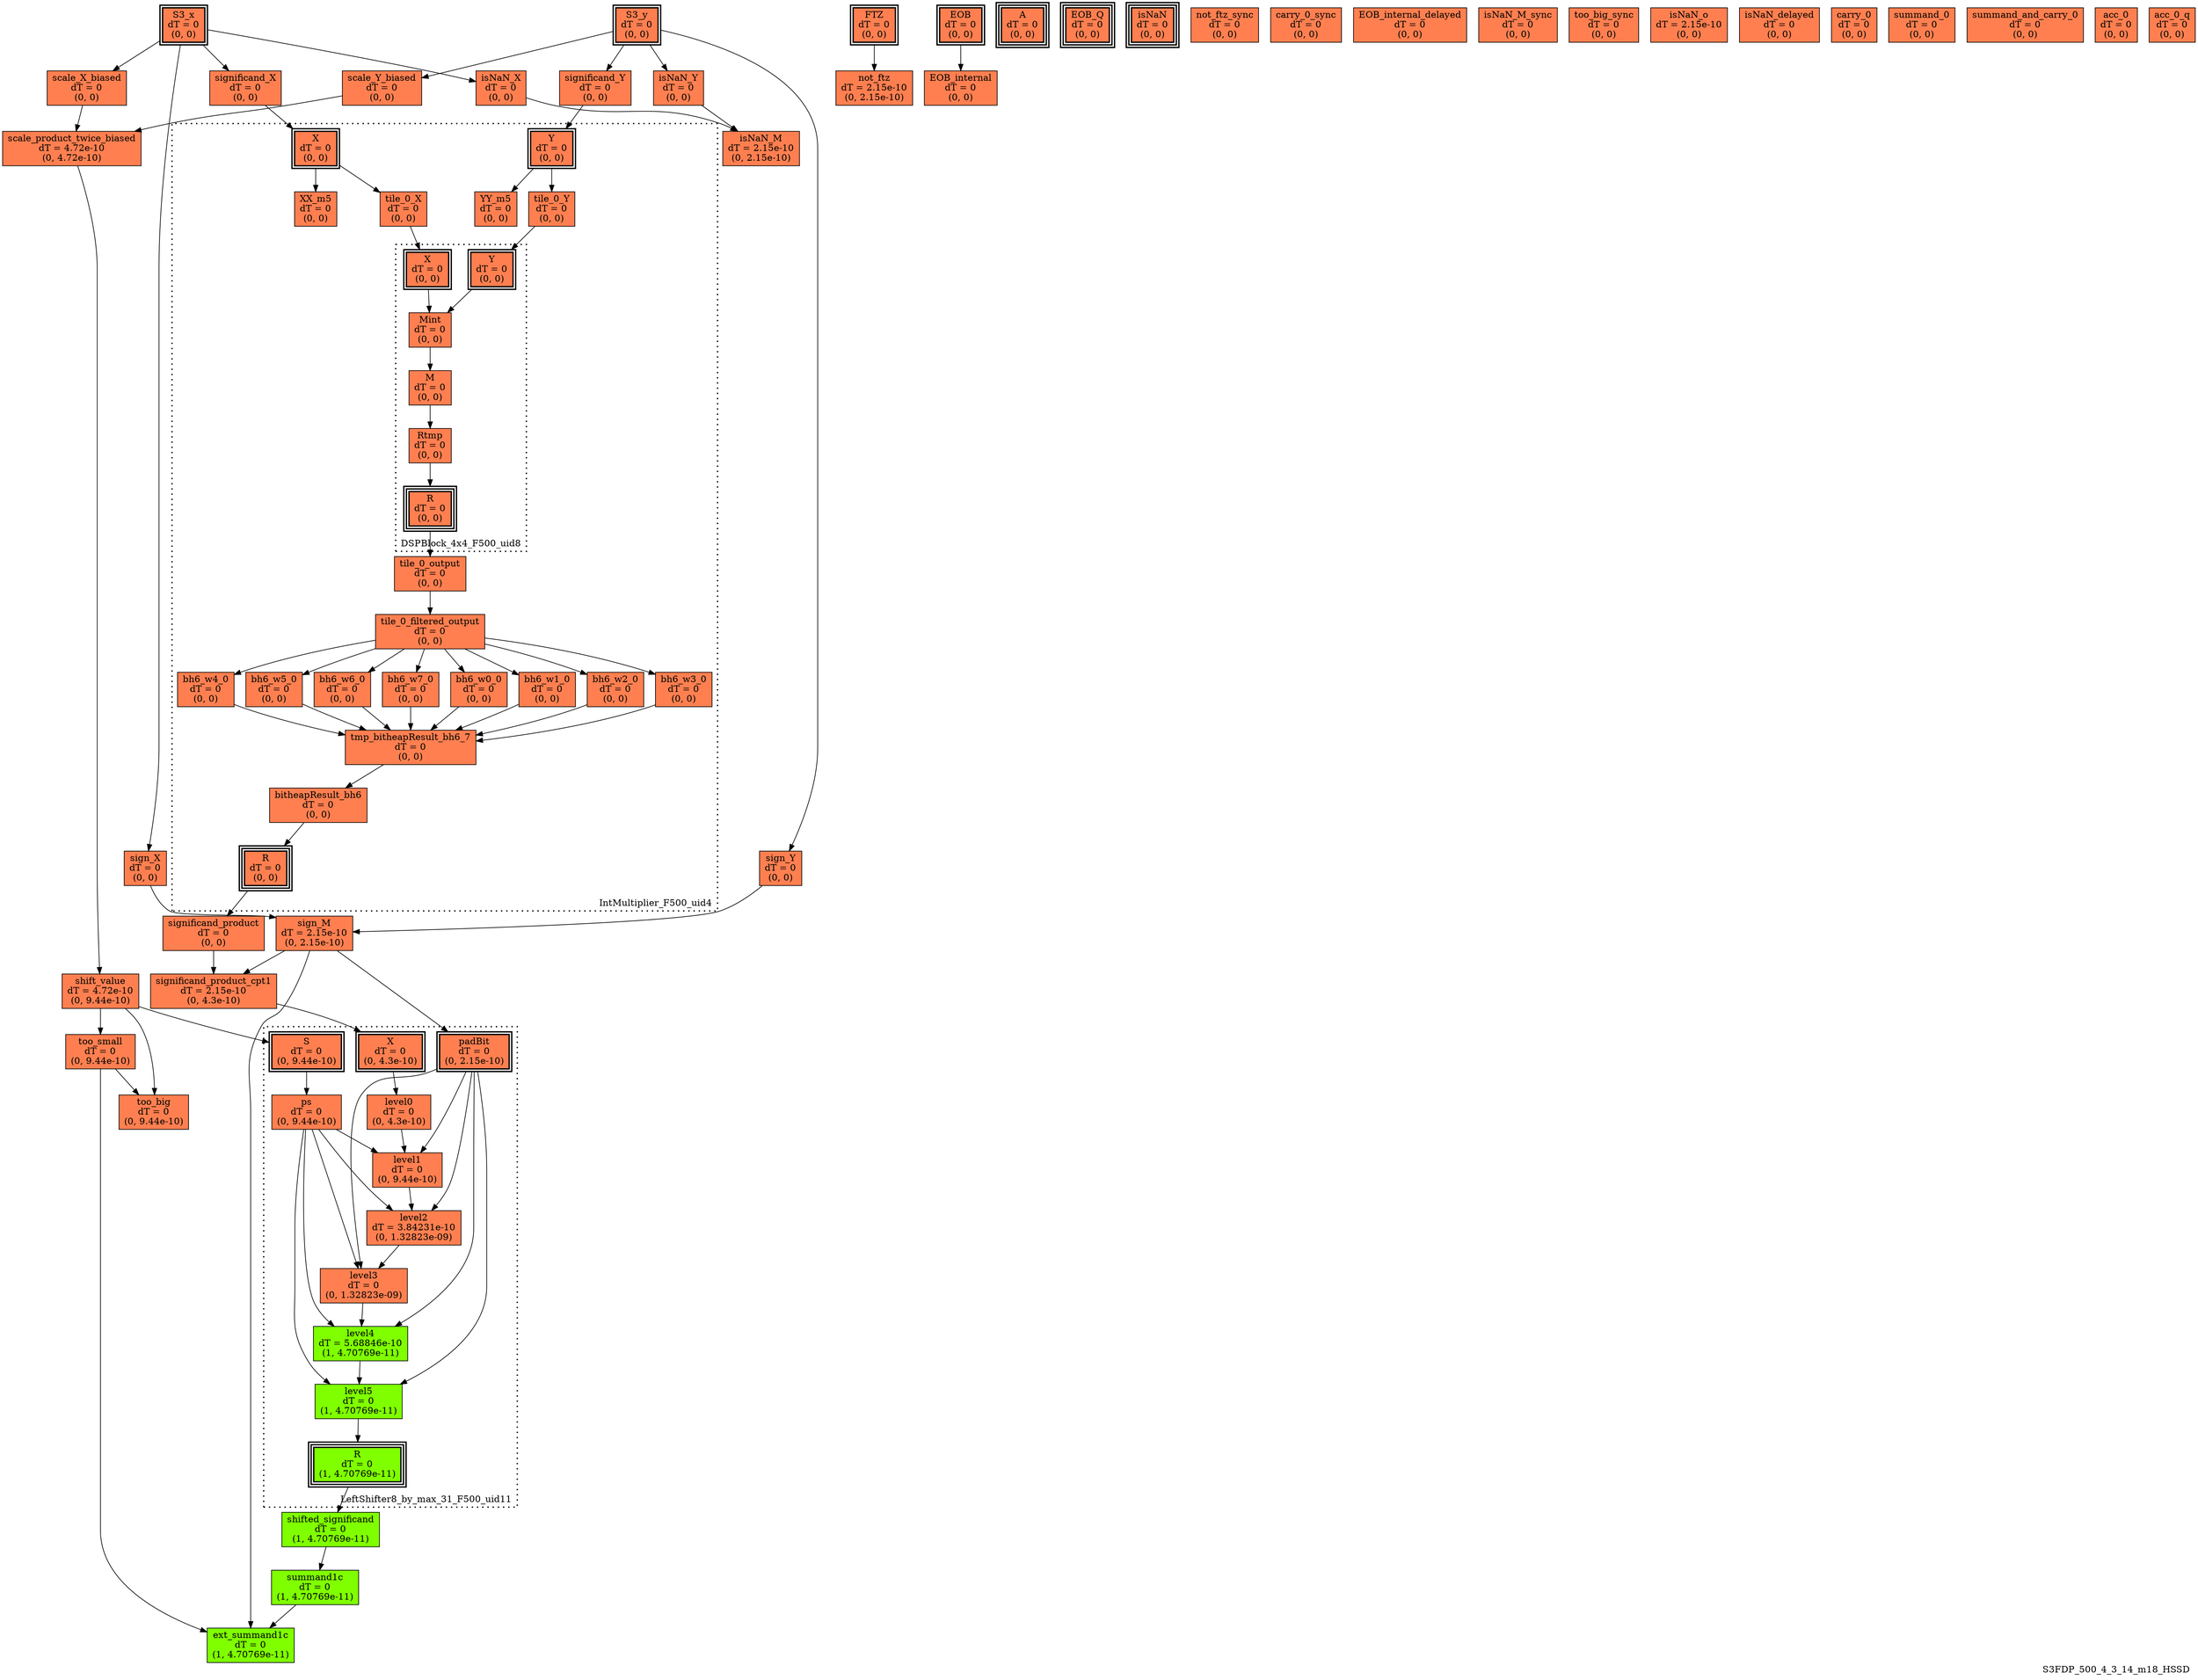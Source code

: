 digraph S3FDP_500_4_3_14_m18_HSSD
{
	//graph drawing options
	label=S3FDP_500_4_3_14_m18_HSSD;
	labelloc=bottom;
	labeljust=right;
	ratio=auto;
	nodesep=0.25;
	ranksep=0.5;

	//input/output signals of operator S3FDP_500_4_3_14_m18_HSSD
	S3_x__S3FDP_500_4_3_14_m18_HSSD [ label="S3_x\ndT = 0\n(0, 0)", shape=box, color=black, style="bold, filled", fillcolor=coral, peripheries=2 ];
	S3_y__S3FDP_500_4_3_14_m18_HSSD [ label="S3_y\ndT = 0\n(0, 0)", shape=box, color=black, style="bold, filled", fillcolor=coral, peripheries=2 ];
	FTZ__S3FDP_500_4_3_14_m18_HSSD [ label="FTZ\ndT = 0\n(0, 0)", shape=box, color=black, style="bold, filled", fillcolor=coral, peripheries=2 ];
	EOB__S3FDP_500_4_3_14_m18_HSSD [ label="EOB\ndT = 0\n(0, 0)", shape=box, color=black, style="bold, filled", fillcolor=coral, peripheries=2 ];
	A__S3FDP_500_4_3_14_m18_HSSD [ label="A\ndT = 0\n(0, 0)", shape=box, color=black, style="bold, filled", fillcolor=coral, peripheries=3 ];
	EOB_Q__S3FDP_500_4_3_14_m18_HSSD [ label="EOB_Q\ndT = 0\n(0, 0)", shape=box, color=black, style="bold, filled", fillcolor=coral, peripheries=3 ];
	isNaN__S3FDP_500_4_3_14_m18_HSSD [ label="isNaN\ndT = 0\n(0, 0)", shape=box, color=black, style="bold, filled", fillcolor=coral, peripheries=3 ];
	{rank=same S3_x__S3FDP_500_4_3_14_m18_HSSD, S3_y__S3FDP_500_4_3_14_m18_HSSD, FTZ__S3FDP_500_4_3_14_m18_HSSD, EOB__S3FDP_500_4_3_14_m18_HSSD};
	{rank=same A__S3FDP_500_4_3_14_m18_HSSD, EOB_Q__S3FDP_500_4_3_14_m18_HSSD, isNaN__S3FDP_500_4_3_14_m18_HSSD};
	//internal signals of operator S3FDP_500_4_3_14_m18_HSSD
	sign_X__S3FDP_500_4_3_14_m18_HSSD [ label="sign_X\ndT = 0\n(0, 0)", shape=box, color=black, style=filled, fillcolor=coral, peripheries=1 ];
	sign_Y__S3FDP_500_4_3_14_m18_HSSD [ label="sign_Y\ndT = 0\n(0, 0)", shape=box, color=black, style=filled, fillcolor=coral, peripheries=1 ];
	sign_M__S3FDP_500_4_3_14_m18_HSSD [ label="sign_M\ndT = 2.15e-10\n(0, 2.15e-10)", shape=box, color=black, style=filled, fillcolor=coral, peripheries=1 ];
	isNaN_X__S3FDP_500_4_3_14_m18_HSSD [ label="isNaN_X\ndT = 0\n(0, 0)", shape=box, color=black, style=filled, fillcolor=coral, peripheries=1 ];
	isNaN_Y__S3FDP_500_4_3_14_m18_HSSD [ label="isNaN_Y\ndT = 0\n(0, 0)", shape=box, color=black, style=filled, fillcolor=coral, peripheries=1 ];
	isNaN_M__S3FDP_500_4_3_14_m18_HSSD [ label="isNaN_M\ndT = 2.15e-10\n(0, 2.15e-10)", shape=box, color=black, style=filled, fillcolor=coral, peripheries=1 ];
	significand_X__S3FDP_500_4_3_14_m18_HSSD [ label="significand_X\ndT = 0\n(0, 0)", shape=box, color=black, style=filled, fillcolor=coral, peripheries=1 ];
	significand_Y__S3FDP_500_4_3_14_m18_HSSD [ label="significand_Y\ndT = 0\n(0, 0)", shape=box, color=black, style=filled, fillcolor=coral, peripheries=1 ];
	significand_product__S3FDP_500_4_3_14_m18_HSSD [ label="significand_product\ndT = 0\n(0, 0)", shape=box, color=black, style=filled, fillcolor=coral, peripheries=1 ];
	scale_X_biased__S3FDP_500_4_3_14_m18_HSSD [ label="scale_X_biased\ndT = 0\n(0, 0)", shape=box, color=black, style=filled, fillcolor=coral, peripheries=1 ];
	scale_Y_biased__S3FDP_500_4_3_14_m18_HSSD [ label="scale_Y_biased\ndT = 0\n(0, 0)", shape=box, color=black, style=filled, fillcolor=coral, peripheries=1 ];
	scale_product_twice_biased__S3FDP_500_4_3_14_m18_HSSD [ label="scale_product_twice_biased\ndT = 4.72e-10\n(0, 4.72e-10)", shape=box, color=black, style=filled, fillcolor=coral, peripheries=1 ];
	significand_product_cpt1__S3FDP_500_4_3_14_m18_HSSD [ label="significand_product_cpt1\ndT = 2.15e-10\n(0, 4.3e-10)", shape=box, color=black, style=filled, fillcolor=coral, peripheries=1 ];
	shift_value__S3FDP_500_4_3_14_m18_HSSD [ label="shift_value\ndT = 4.72e-10\n(0, 9.44e-10)", shape=box, color=black, style=filled, fillcolor=coral, peripheries=1 ];
	shifted_significand__S3FDP_500_4_3_14_m18_HSSD [ label="shifted_significand\ndT = 0\n(1, 4.70769e-11)", shape=box, color=black, style=filled, fillcolor=chartreuse, peripheries=1 ];
	too_small__S3FDP_500_4_3_14_m18_HSSD [ label="too_small\ndT = 0\n(0, 9.44e-10)", shape=box, color=black, style=filled, fillcolor=coral, peripheries=1 ];
	too_big__S3FDP_500_4_3_14_m18_HSSD [ label="too_big\ndT = 0\n(0, 9.44e-10)", shape=box, color=black, style=filled, fillcolor=coral, peripheries=1 ];
	summand1c__S3FDP_500_4_3_14_m18_HSSD [ label="summand1c\ndT = 0\n(1, 4.70769e-11)", shape=box, color=black, style=filled, fillcolor=chartreuse, peripheries=1 ];
	ext_summand1c__S3FDP_500_4_3_14_m18_HSSD [ label="ext_summand1c\ndT = 0\n(1, 4.70769e-11)", shape=box, color=black, style=filled, fillcolor=chartreuse, peripheries=1 ];
	not_ftz__S3FDP_500_4_3_14_m18_HSSD [ label="not_ftz\ndT = 2.15e-10\n(0, 2.15e-10)", shape=box, color=black, style=filled, fillcolor=coral, peripheries=1 ];
	EOB_internal__S3FDP_500_4_3_14_m18_HSSD [ label="EOB_internal\ndT = 0\n(0, 0)", shape=box, color=black, style=filled, fillcolor=coral, peripheries=1 ];
	not_ftz_sync__S3FDP_500_4_3_14_m18_HSSD [ label="not_ftz_sync\ndT = 0\n(0, 0)", shape=box, color=black, style=filled, fillcolor=coral, peripheries=1 ];
	carry_0_sync__S3FDP_500_4_3_14_m18_HSSD [ label="carry_0_sync\ndT = 0\n(0, 0)", shape=box, color=black, style=filled, fillcolor=coral, peripheries=1 ];
	EOB_internal_delayed__S3FDP_500_4_3_14_m18_HSSD [ label="EOB_internal_delayed\ndT = 0\n(0, 0)", shape=box, color=black, style=filled, fillcolor=coral, peripheries=1 ];
	isNaN_M_sync__S3FDP_500_4_3_14_m18_HSSD [ label="isNaN_M_sync\ndT = 0\n(0, 0)", shape=box, color=black, style=filled, fillcolor=coral, peripheries=1 ];
	too_big_sync__S3FDP_500_4_3_14_m18_HSSD [ label="too_big_sync\ndT = 0\n(0, 0)", shape=box, color=black, style=filled, fillcolor=coral, peripheries=1 ];
	isNaN_o__S3FDP_500_4_3_14_m18_HSSD [ label="isNaN_o\ndT = 2.15e-10\n(0, 0)", shape=box, color=black, style=filled, fillcolor=coral, peripheries=1 ];
	isNaN_delayed__S3FDP_500_4_3_14_m18_HSSD [ label="isNaN_delayed\ndT = 0\n(0, 0)", shape=box, color=black, style=filled, fillcolor=coral, peripheries=1 ];
	carry_0__S3FDP_500_4_3_14_m18_HSSD [ label="carry_0\ndT = 0\n(0, 0)", shape=box, color=black, style=filled, fillcolor=coral, peripheries=1 ];
	summand_0__S3FDP_500_4_3_14_m18_HSSD [ label="summand_0\ndT = 0\n(0, 0)", shape=box, color=black, style=filled, fillcolor=coral, peripheries=1 ];
	summand_and_carry_0__S3FDP_500_4_3_14_m18_HSSD [ label="summand_and_carry_0\ndT = 0\n(0, 0)", shape=box, color=black, style=filled, fillcolor=coral, peripheries=1 ];
	acc_0__S3FDP_500_4_3_14_m18_HSSD [ label="acc_0\ndT = 0\n(0, 0)", shape=box, color=black, style=filled, fillcolor=coral, peripheries=1 ];
	acc_0_q__S3FDP_500_4_3_14_m18_HSSD [ label="acc_0_q\ndT = 0\n(0, 0)", shape=box, color=black, style=filled, fillcolor=coral, peripheries=1 ];

	//subcomponents of operator S3FDP_500_4_3_14_m18_HSSD

	subgraph cluster_IntMultiplier_F500_uid4
	{
		//graph drawing options
		label=IntMultiplier_F500_uid4;
		labelloc=bottom;
		labeljust=right;
		style="bold, dotted";
		ratio=auto;
		nodesep=0.25;
		ranksep=0.5;

		//input/output signals of operator IntMultiplier_F500_uid4
		X__IntMultiplier_F500_uid4 [ label="X\ndT = 0\n(0, 0)", shape=box, color=black, style="bold, filled", fillcolor=coral, peripheries=2 ];
		Y__IntMultiplier_F500_uid4 [ label="Y\ndT = 0\n(0, 0)", shape=box, color=black, style="bold, filled", fillcolor=coral, peripheries=2 ];
		R__IntMultiplier_F500_uid4 [ label="R\ndT = 0\n(0, 0)", shape=box, color=black, style="bold, filled", fillcolor=coral, peripheries=3 ];
		{rank=same X__IntMultiplier_F500_uid4, Y__IntMultiplier_F500_uid4};
		{rank=same R__IntMultiplier_F500_uid4};
		//internal signals of operator IntMultiplier_F500_uid4
		XX_m5__IntMultiplier_F500_uid4 [ label="XX_m5\ndT = 0\n(0, 0)", shape=box, color=black, style=filled, fillcolor=coral, peripheries=1 ];
		YY_m5__IntMultiplier_F500_uid4 [ label="YY_m5\ndT = 0\n(0, 0)", shape=box, color=black, style=filled, fillcolor=coral, peripheries=1 ];
		tile_0_X__IntMultiplier_F500_uid4 [ label="tile_0_X\ndT = 0\n(0, 0)", shape=box, color=black, style=filled, fillcolor=coral, peripheries=1 ];
		tile_0_Y__IntMultiplier_F500_uid4 [ label="tile_0_Y\ndT = 0\n(0, 0)", shape=box, color=black, style=filled, fillcolor=coral, peripheries=1 ];
		tile_0_output__IntMultiplier_F500_uid4 [ label="tile_0_output\ndT = 0\n(0, 0)", shape=box, color=black, style=filled, fillcolor=coral, peripheries=1 ];
		tile_0_filtered_output__IntMultiplier_F500_uid4 [ label="tile_0_filtered_output\ndT = 0\n(0, 0)", shape=box, color=black, style=filled, fillcolor=coral, peripheries=1 ];
		bh6_w0_0__IntMultiplier_F500_uid4 [ label="bh6_w0_0\ndT = 0\n(0, 0)", shape=box, color=black, style=filled, fillcolor=coral, peripheries=1 ];
		bh6_w1_0__IntMultiplier_F500_uid4 [ label="bh6_w1_0\ndT = 0\n(0, 0)", shape=box, color=black, style=filled, fillcolor=coral, peripheries=1 ];
		bh6_w2_0__IntMultiplier_F500_uid4 [ label="bh6_w2_0\ndT = 0\n(0, 0)", shape=box, color=black, style=filled, fillcolor=coral, peripheries=1 ];
		bh6_w3_0__IntMultiplier_F500_uid4 [ label="bh6_w3_0\ndT = 0\n(0, 0)", shape=box, color=black, style=filled, fillcolor=coral, peripheries=1 ];
		bh6_w4_0__IntMultiplier_F500_uid4 [ label="bh6_w4_0\ndT = 0\n(0, 0)", shape=box, color=black, style=filled, fillcolor=coral, peripheries=1 ];
		bh6_w5_0__IntMultiplier_F500_uid4 [ label="bh6_w5_0\ndT = 0\n(0, 0)", shape=box, color=black, style=filled, fillcolor=coral, peripheries=1 ];
		bh6_w6_0__IntMultiplier_F500_uid4 [ label="bh6_w6_0\ndT = 0\n(0, 0)", shape=box, color=black, style=filled, fillcolor=coral, peripheries=1 ];
		bh6_w7_0__IntMultiplier_F500_uid4 [ label="bh6_w7_0\ndT = 0\n(0, 0)", shape=box, color=black, style=filled, fillcolor=coral, peripheries=1 ];
		tmp_bitheapResult_bh6_7__IntMultiplier_F500_uid4 [ label="tmp_bitheapResult_bh6_7\ndT = 0\n(0, 0)", shape=box, color=black, style=filled, fillcolor=coral, peripheries=1 ];
		bitheapResult_bh6__IntMultiplier_F500_uid4 [ label="bitheapResult_bh6\ndT = 0\n(0, 0)", shape=box, color=black, style=filled, fillcolor=coral, peripheries=1 ];

		//subcomponents of operator IntMultiplier_F500_uid4

		subgraph cluster_DSPBlock_4x4_F500_uid8
		{
			//graph drawing options
			label=DSPBlock_4x4_F500_uid8;
			labelloc=bottom;
			labeljust=right;
			style="bold, dotted";
			ratio=auto;
			nodesep=0.25;
			ranksep=0.5;

			//input/output signals of operator DSPBlock_4x4_F500_uid8
			X__DSPBlock_4x4_F500_uid8 [ label="X\ndT = 0\n(0, 0)", shape=box, color=black, style="bold, filled", fillcolor=coral, peripheries=2 ];
			Y__DSPBlock_4x4_F500_uid8 [ label="Y\ndT = 0\n(0, 0)", shape=box, color=black, style="bold, filled", fillcolor=coral, peripheries=2 ];
			R__DSPBlock_4x4_F500_uid8 [ label="R\ndT = 0\n(0, 0)", shape=box, color=black, style="bold, filled", fillcolor=coral, peripheries=3 ];
			{rank=same X__DSPBlock_4x4_F500_uid8, Y__DSPBlock_4x4_F500_uid8};
			{rank=same R__DSPBlock_4x4_F500_uid8};
			//internal signals of operator DSPBlock_4x4_F500_uid8
			Mint__DSPBlock_4x4_F500_uid8 [ label="Mint\ndT = 0\n(0, 0)", shape=box, color=black, style=filled, fillcolor=coral, peripheries=1 ];
			M__DSPBlock_4x4_F500_uid8 [ label="M\ndT = 0\n(0, 0)", shape=box, color=black, style=filled, fillcolor=coral, peripheries=1 ];
			Rtmp__DSPBlock_4x4_F500_uid8 [ label="Rtmp\ndT = 0\n(0, 0)", shape=box, color=black, style=filled, fillcolor=coral, peripheries=1 ];

			//subcomponents of operator DSPBlock_4x4_F500_uid8

			//input and internal signal connections of operator DSPBlock_4x4_F500_uid8
			X__DSPBlock_4x4_F500_uid8 -> Mint__DSPBlock_4x4_F500_uid8 [ arrowhead=normal, arrowsize=1.0, arrowtail=normal, color=black, dir=forward  ];
			Y__DSPBlock_4x4_F500_uid8 -> Mint__DSPBlock_4x4_F500_uid8 [ arrowhead=normal, arrowsize=1.0, arrowtail=normal, color=black, dir=forward  ];
			Mint__DSPBlock_4x4_F500_uid8 -> M__DSPBlock_4x4_F500_uid8 [ arrowhead=normal, arrowsize=1.0, arrowtail=normal, color=black, dir=forward  ];
			M__DSPBlock_4x4_F500_uid8 -> Rtmp__DSPBlock_4x4_F500_uid8 [ arrowhead=normal, arrowsize=1.0, arrowtail=normal, color=black, dir=forward  ];
			Rtmp__DSPBlock_4x4_F500_uid8 -> R__DSPBlock_4x4_F500_uid8 [ arrowhead=normal, arrowsize=1.0, arrowtail=normal, color=black, dir=forward  ];
		}

			//output signal connections of operator DSPBlock_4x4_F500_uid8
			R__DSPBlock_4x4_F500_uid8 -> tile_0_output__IntMultiplier_F500_uid4 [ arrowhead=normal, arrowsize=1.0, arrowtail=normal, color=black, dir=forward  ];

		//input and internal signal connections of operator IntMultiplier_F500_uid4
		X__IntMultiplier_F500_uid4 -> XX_m5__IntMultiplier_F500_uid4 [ arrowhead=normal, arrowsize=1.0, arrowtail=normal, color=black, dir=forward  ];
		X__IntMultiplier_F500_uid4 -> tile_0_X__IntMultiplier_F500_uid4 [ arrowhead=normal, arrowsize=1.0, arrowtail=normal, color=black, dir=forward  ];
		Y__IntMultiplier_F500_uid4 -> YY_m5__IntMultiplier_F500_uid4 [ arrowhead=normal, arrowsize=1.0, arrowtail=normal, color=black, dir=forward  ];
		Y__IntMultiplier_F500_uid4 -> tile_0_Y__IntMultiplier_F500_uid4 [ arrowhead=normal, arrowsize=1.0, arrowtail=normal, color=black, dir=forward  ];
		tile_0_X__IntMultiplier_F500_uid4 -> X__DSPBlock_4x4_F500_uid8 [ arrowhead=normal, arrowsize=1.0, arrowtail=normal, color=black, dir=forward  ];
		tile_0_Y__IntMultiplier_F500_uid4 -> Y__DSPBlock_4x4_F500_uid8 [ arrowhead=normal, arrowsize=1.0, arrowtail=normal, color=black, dir=forward  ];
		tile_0_output__IntMultiplier_F500_uid4 -> tile_0_filtered_output__IntMultiplier_F500_uid4 [ arrowhead=normal, arrowsize=1.0, arrowtail=normal, color=black, dir=forward  ];
		tile_0_filtered_output__IntMultiplier_F500_uid4 -> bh6_w0_0__IntMultiplier_F500_uid4 [ arrowhead=normal, arrowsize=1.0, arrowtail=normal, color=black, dir=forward  ];
		tile_0_filtered_output__IntMultiplier_F500_uid4 -> bh6_w1_0__IntMultiplier_F500_uid4 [ arrowhead=normal, arrowsize=1.0, arrowtail=normal, color=black, dir=forward  ];
		tile_0_filtered_output__IntMultiplier_F500_uid4 -> bh6_w2_0__IntMultiplier_F500_uid4 [ arrowhead=normal, arrowsize=1.0, arrowtail=normal, color=black, dir=forward  ];
		tile_0_filtered_output__IntMultiplier_F500_uid4 -> bh6_w3_0__IntMultiplier_F500_uid4 [ arrowhead=normal, arrowsize=1.0, arrowtail=normal, color=black, dir=forward  ];
		tile_0_filtered_output__IntMultiplier_F500_uid4 -> bh6_w4_0__IntMultiplier_F500_uid4 [ arrowhead=normal, arrowsize=1.0, arrowtail=normal, color=black, dir=forward  ];
		tile_0_filtered_output__IntMultiplier_F500_uid4 -> bh6_w5_0__IntMultiplier_F500_uid4 [ arrowhead=normal, arrowsize=1.0, arrowtail=normal, color=black, dir=forward  ];
		tile_0_filtered_output__IntMultiplier_F500_uid4 -> bh6_w6_0__IntMultiplier_F500_uid4 [ arrowhead=normal, arrowsize=1.0, arrowtail=normal, color=black, dir=forward  ];
		tile_0_filtered_output__IntMultiplier_F500_uid4 -> bh6_w7_0__IntMultiplier_F500_uid4 [ arrowhead=normal, arrowsize=1.0, arrowtail=normal, color=black, dir=forward  ];
		bh6_w0_0__IntMultiplier_F500_uid4 -> tmp_bitheapResult_bh6_7__IntMultiplier_F500_uid4 [ arrowhead=normal, arrowsize=1.0, arrowtail=normal, color=black, dir=forward  ];
		bh6_w1_0__IntMultiplier_F500_uid4 -> tmp_bitheapResult_bh6_7__IntMultiplier_F500_uid4 [ arrowhead=normal, arrowsize=1.0, arrowtail=normal, color=black, dir=forward  ];
		bh6_w2_0__IntMultiplier_F500_uid4 -> tmp_bitheapResult_bh6_7__IntMultiplier_F500_uid4 [ arrowhead=normal, arrowsize=1.0, arrowtail=normal, color=black, dir=forward  ];
		bh6_w3_0__IntMultiplier_F500_uid4 -> tmp_bitheapResult_bh6_7__IntMultiplier_F500_uid4 [ arrowhead=normal, arrowsize=1.0, arrowtail=normal, color=black, dir=forward  ];
		bh6_w4_0__IntMultiplier_F500_uid4 -> tmp_bitheapResult_bh6_7__IntMultiplier_F500_uid4 [ arrowhead=normal, arrowsize=1.0, arrowtail=normal, color=black, dir=forward  ];
		bh6_w5_0__IntMultiplier_F500_uid4 -> tmp_bitheapResult_bh6_7__IntMultiplier_F500_uid4 [ arrowhead=normal, arrowsize=1.0, arrowtail=normal, color=black, dir=forward  ];
		bh6_w6_0__IntMultiplier_F500_uid4 -> tmp_bitheapResult_bh6_7__IntMultiplier_F500_uid4 [ arrowhead=normal, arrowsize=1.0, arrowtail=normal, color=black, dir=forward  ];
		bh6_w7_0__IntMultiplier_F500_uid4 -> tmp_bitheapResult_bh6_7__IntMultiplier_F500_uid4 [ arrowhead=normal, arrowsize=1.0, arrowtail=normal, color=black, dir=forward  ];
		tmp_bitheapResult_bh6_7__IntMultiplier_F500_uid4 -> bitheapResult_bh6__IntMultiplier_F500_uid4 [ arrowhead=normal, arrowsize=1.0, arrowtail=normal, color=black, dir=forward  ];
		bitheapResult_bh6__IntMultiplier_F500_uid4 -> R__IntMultiplier_F500_uid4 [ arrowhead=normal, arrowsize=1.0, arrowtail=normal, color=black, dir=forward  ];
	}

		//output signal connections of operator IntMultiplier_F500_uid4
		R__IntMultiplier_F500_uid4 -> significand_product__S3FDP_500_4_3_14_m18_HSSD [ arrowhead=normal, arrowsize=1.0, arrowtail=normal, color=black, dir=forward  ];

	subgraph cluster_LeftShifter8_by_max_31_F500_uid11
	{
		//graph drawing options
		label=LeftShifter8_by_max_31_F500_uid11;
		labelloc=bottom;
		labeljust=right;
		style="bold, dotted";
		ratio=auto;
		nodesep=0.25;
		ranksep=0.5;

		//input/output signals of operator LeftShifter8_by_max_31_F500_uid11
		X__LeftShifter8_by_max_31_F500_uid11 [ label="X\ndT = 0\n(0, 4.3e-10)", shape=box, color=black, style="bold, filled", fillcolor=coral, peripheries=2 ];
		S__LeftShifter8_by_max_31_F500_uid11 [ label="S\ndT = 0\n(0, 9.44e-10)", shape=box, color=black, style="bold, filled", fillcolor=coral, peripheries=2 ];
		padBit__LeftShifter8_by_max_31_F500_uid11 [ label="padBit\ndT = 0\n(0, 2.15e-10)", shape=box, color=black, style="bold, filled", fillcolor=coral, peripheries=2 ];
		R__LeftShifter8_by_max_31_F500_uid11 [ label="R\ndT = 0\n(1, 4.70769e-11)", shape=box, color=black, style="bold, filled", fillcolor=chartreuse, peripheries=3 ];
		{rank=same X__LeftShifter8_by_max_31_F500_uid11, S__LeftShifter8_by_max_31_F500_uid11, padBit__LeftShifter8_by_max_31_F500_uid11};
		{rank=same R__LeftShifter8_by_max_31_F500_uid11};
		//internal signals of operator LeftShifter8_by_max_31_F500_uid11
		ps__LeftShifter8_by_max_31_F500_uid11 [ label="ps\ndT = 0\n(0, 9.44e-10)", shape=box, color=black, style=filled, fillcolor=coral, peripheries=1 ];
		level0__LeftShifter8_by_max_31_F500_uid11 [ label="level0\ndT = 0\n(0, 4.3e-10)", shape=box, color=black, style=filled, fillcolor=coral, peripheries=1 ];
		level1__LeftShifter8_by_max_31_F500_uid11 [ label="level1\ndT = 0\n(0, 9.44e-10)", shape=box, color=black, style=filled, fillcolor=coral, peripheries=1 ];
		level2__LeftShifter8_by_max_31_F500_uid11 [ label="level2\ndT = 3.84231e-10\n(0, 1.32823e-09)", shape=box, color=black, style=filled, fillcolor=coral, peripheries=1 ];
		level3__LeftShifter8_by_max_31_F500_uid11 [ label="level3\ndT = 0\n(0, 1.32823e-09)", shape=box, color=black, style=filled, fillcolor=coral, peripheries=1 ];
		level4__LeftShifter8_by_max_31_F500_uid11 [ label="level4\ndT = 5.68846e-10\n(1, 4.70769e-11)", shape=box, color=black, style=filled, fillcolor=chartreuse, peripheries=1 ];
		level5__LeftShifter8_by_max_31_F500_uid11 [ label="level5\ndT = 0\n(1, 4.70769e-11)", shape=box, color=black, style=filled, fillcolor=chartreuse, peripheries=1 ];

		//subcomponents of operator LeftShifter8_by_max_31_F500_uid11

		//input and internal signal connections of operator LeftShifter8_by_max_31_F500_uid11
		X__LeftShifter8_by_max_31_F500_uid11 -> level0__LeftShifter8_by_max_31_F500_uid11 [ arrowhead=normal, arrowsize=1.0, arrowtail=normal, color=black, dir=forward  ];
		S__LeftShifter8_by_max_31_F500_uid11 -> ps__LeftShifter8_by_max_31_F500_uid11 [ arrowhead=normal, arrowsize=1.0, arrowtail=normal, color=black, dir=forward  ];
		padBit__LeftShifter8_by_max_31_F500_uid11 -> level1__LeftShifter8_by_max_31_F500_uid11 [ arrowhead=normal, arrowsize=1.0, arrowtail=normal, color=black, dir=forward  ];
		padBit__LeftShifter8_by_max_31_F500_uid11 -> level2__LeftShifter8_by_max_31_F500_uid11 [ arrowhead=normal, arrowsize=1.0, arrowtail=normal, color=black, dir=forward  ];
		padBit__LeftShifter8_by_max_31_F500_uid11 -> level3__LeftShifter8_by_max_31_F500_uid11 [ arrowhead=normal, arrowsize=1.0, arrowtail=normal, color=black, dir=forward  ];
		padBit__LeftShifter8_by_max_31_F500_uid11 -> level4__LeftShifter8_by_max_31_F500_uid11 [ arrowhead=normal, arrowsize=1.0, arrowtail=normal, color=black, dir=forward  ];
		padBit__LeftShifter8_by_max_31_F500_uid11 -> level5__LeftShifter8_by_max_31_F500_uid11 [ arrowhead=normal, arrowsize=1.0, arrowtail=normal, color=black, dir=forward  ];
		ps__LeftShifter8_by_max_31_F500_uid11 -> level1__LeftShifter8_by_max_31_F500_uid11 [ arrowhead=normal, arrowsize=1.0, arrowtail=normal, color=black, dir=forward  ];
		ps__LeftShifter8_by_max_31_F500_uid11 -> level2__LeftShifter8_by_max_31_F500_uid11 [ arrowhead=normal, arrowsize=1.0, arrowtail=normal, color=black, dir=forward  ];
		ps__LeftShifter8_by_max_31_F500_uid11 -> level3__LeftShifter8_by_max_31_F500_uid11 [ arrowhead=normal, arrowsize=1.0, arrowtail=normal, color=black, dir=forward  ];
		ps__LeftShifter8_by_max_31_F500_uid11 -> level4__LeftShifter8_by_max_31_F500_uid11 [ arrowhead=normal, arrowsize=1.0, arrowtail=normal, color=black, dir=forward  ];
		ps__LeftShifter8_by_max_31_F500_uid11 -> level5__LeftShifter8_by_max_31_F500_uid11 [ arrowhead=normal, arrowsize=1.0, arrowtail=normal, color=black, dir=forward  ];
		level0__LeftShifter8_by_max_31_F500_uid11 -> level1__LeftShifter8_by_max_31_F500_uid11 [ arrowhead=normal, arrowsize=1.0, arrowtail=normal, color=black, dir=forward  ];
		level1__LeftShifter8_by_max_31_F500_uid11 -> level2__LeftShifter8_by_max_31_F500_uid11 [ arrowhead=normal, arrowsize=1.0, arrowtail=normal, color=black, dir=forward  ];
		level2__LeftShifter8_by_max_31_F500_uid11 -> level3__LeftShifter8_by_max_31_F500_uid11 [ arrowhead=normal, arrowsize=1.0, arrowtail=normal, color=black, dir=forward  ];
		level3__LeftShifter8_by_max_31_F500_uid11 -> level4__LeftShifter8_by_max_31_F500_uid11 [ arrowhead=normal, arrowsize=1.0, arrowtail=normal, color=black, dir=forward  ];
		level4__LeftShifter8_by_max_31_F500_uid11 -> level5__LeftShifter8_by_max_31_F500_uid11 [ arrowhead=normal, arrowsize=1.0, arrowtail=normal, color=black, dir=forward  ];
		level5__LeftShifter8_by_max_31_F500_uid11 -> R__LeftShifter8_by_max_31_F500_uid11 [ arrowhead=normal, arrowsize=1.0, arrowtail=normal, color=black, dir=forward  ];
	}

		//output signal connections of operator LeftShifter8_by_max_31_F500_uid11
		R__LeftShifter8_by_max_31_F500_uid11 -> shifted_significand__S3FDP_500_4_3_14_m18_HSSD [ arrowhead=normal, arrowsize=1.0, arrowtail=normal, color=black, dir=forward  ];

	//input and internal signal connections of operator S3FDP_500_4_3_14_m18_HSSD
	S3_x__S3FDP_500_4_3_14_m18_HSSD -> sign_X__S3FDP_500_4_3_14_m18_HSSD [ arrowhead=normal, arrowsize=1.0, arrowtail=normal, color=black, dir=forward  ];
	S3_x__S3FDP_500_4_3_14_m18_HSSD -> isNaN_X__S3FDP_500_4_3_14_m18_HSSD [ arrowhead=normal, arrowsize=1.0, arrowtail=normal, color=black, dir=forward  ];
	S3_x__S3FDP_500_4_3_14_m18_HSSD -> significand_X__S3FDP_500_4_3_14_m18_HSSD [ arrowhead=normal, arrowsize=1.0, arrowtail=normal, color=black, dir=forward  ];
	S3_x__S3FDP_500_4_3_14_m18_HSSD -> scale_X_biased__S3FDP_500_4_3_14_m18_HSSD [ arrowhead=normal, arrowsize=1.0, arrowtail=normal, color=black, dir=forward  ];
	S3_y__S3FDP_500_4_3_14_m18_HSSD -> sign_Y__S3FDP_500_4_3_14_m18_HSSD [ arrowhead=normal, arrowsize=1.0, arrowtail=normal, color=black, dir=forward  ];
	S3_y__S3FDP_500_4_3_14_m18_HSSD -> isNaN_Y__S3FDP_500_4_3_14_m18_HSSD [ arrowhead=normal, arrowsize=1.0, arrowtail=normal, color=black, dir=forward  ];
	S3_y__S3FDP_500_4_3_14_m18_HSSD -> significand_Y__S3FDP_500_4_3_14_m18_HSSD [ arrowhead=normal, arrowsize=1.0, arrowtail=normal, color=black, dir=forward  ];
	S3_y__S3FDP_500_4_3_14_m18_HSSD -> scale_Y_biased__S3FDP_500_4_3_14_m18_HSSD [ arrowhead=normal, arrowsize=1.0, arrowtail=normal, color=black, dir=forward  ];
	FTZ__S3FDP_500_4_3_14_m18_HSSD -> not_ftz__S3FDP_500_4_3_14_m18_HSSD [ arrowhead=normal, arrowsize=1.0, arrowtail=normal, color=black, dir=forward  ];
	EOB__S3FDP_500_4_3_14_m18_HSSD -> EOB_internal__S3FDP_500_4_3_14_m18_HSSD [ arrowhead=normal, arrowsize=1.0, arrowtail=normal, color=black, dir=forward  ];
	sign_X__S3FDP_500_4_3_14_m18_HSSD -> sign_M__S3FDP_500_4_3_14_m18_HSSD [ arrowhead=normal, arrowsize=1.0, arrowtail=normal, color=black, dir=forward  ];
	sign_Y__S3FDP_500_4_3_14_m18_HSSD -> sign_M__S3FDP_500_4_3_14_m18_HSSD [ arrowhead=normal, arrowsize=1.0, arrowtail=normal, color=black, dir=forward  ];
	sign_M__S3FDP_500_4_3_14_m18_HSSD -> significand_product_cpt1__S3FDP_500_4_3_14_m18_HSSD [ arrowhead=normal, arrowsize=1.0, arrowtail=normal, color=black, dir=forward  ];
	sign_M__S3FDP_500_4_3_14_m18_HSSD -> padBit__LeftShifter8_by_max_31_F500_uid11 [ arrowhead=normal, arrowsize=1.0, arrowtail=normal, color=black, dir=forward  ];
	sign_M__S3FDP_500_4_3_14_m18_HSSD -> ext_summand1c__S3FDP_500_4_3_14_m18_HSSD [ arrowhead=normal, arrowsize=1.0, arrowtail=normal, color=black, dir=forward  ];
	isNaN_X__S3FDP_500_4_3_14_m18_HSSD -> isNaN_M__S3FDP_500_4_3_14_m18_HSSD [ arrowhead=normal, arrowsize=1.0, arrowtail=normal, color=black, dir=forward  ];
	isNaN_Y__S3FDP_500_4_3_14_m18_HSSD -> isNaN_M__S3FDP_500_4_3_14_m18_HSSD [ arrowhead=normal, arrowsize=1.0, arrowtail=normal, color=black, dir=forward  ];
	significand_X__S3FDP_500_4_3_14_m18_HSSD -> X__IntMultiplier_F500_uid4 [ arrowhead=normal, arrowsize=1.0, arrowtail=normal, color=black, dir=forward  ];
	significand_Y__S3FDP_500_4_3_14_m18_HSSD -> Y__IntMultiplier_F500_uid4 [ arrowhead=normal, arrowsize=1.0, arrowtail=normal, color=black, dir=forward  ];
	significand_product__S3FDP_500_4_3_14_m18_HSSD -> significand_product_cpt1__S3FDP_500_4_3_14_m18_HSSD [ arrowhead=normal, arrowsize=1.0, arrowtail=normal, color=black, dir=forward  ];
	scale_X_biased__S3FDP_500_4_3_14_m18_HSSD -> scale_product_twice_biased__S3FDP_500_4_3_14_m18_HSSD [ arrowhead=normal, arrowsize=1.0, arrowtail=normal, color=black, dir=forward  ];
	scale_Y_biased__S3FDP_500_4_3_14_m18_HSSD -> scale_product_twice_biased__S3FDP_500_4_3_14_m18_HSSD [ arrowhead=normal, arrowsize=1.0, arrowtail=normal, color=black, dir=forward  ];
	scale_product_twice_biased__S3FDP_500_4_3_14_m18_HSSD -> shift_value__S3FDP_500_4_3_14_m18_HSSD [ arrowhead=normal, arrowsize=1.0, arrowtail=normal, color=black, dir=forward  ];
	significand_product_cpt1__S3FDP_500_4_3_14_m18_HSSD -> X__LeftShifter8_by_max_31_F500_uid11 [ arrowhead=normal, arrowsize=1.0, arrowtail=normal, color=black, dir=forward  ];
	shift_value__S3FDP_500_4_3_14_m18_HSSD -> S__LeftShifter8_by_max_31_F500_uid11 [ arrowhead=normal, arrowsize=1.0, arrowtail=normal, color=black, dir=forward  ];
	shift_value__S3FDP_500_4_3_14_m18_HSSD -> too_small__S3FDP_500_4_3_14_m18_HSSD [ arrowhead=normal, arrowsize=1.0, arrowtail=normal, color=black, dir=forward  ];
	shift_value__S3FDP_500_4_3_14_m18_HSSD -> too_big__S3FDP_500_4_3_14_m18_HSSD [ arrowhead=normal, arrowsize=1.0, arrowtail=normal, color=black, dir=forward  ];
	shifted_significand__S3FDP_500_4_3_14_m18_HSSD -> summand1c__S3FDP_500_4_3_14_m18_HSSD [ arrowhead=normal, arrowsize=1.0, arrowtail=normal, color=black, dir=forward  ];
	too_small__S3FDP_500_4_3_14_m18_HSSD -> too_big__S3FDP_500_4_3_14_m18_HSSD [ arrowhead=normal, arrowsize=1.0, arrowtail=normal, color=black, dir=forward  ];
	too_small__S3FDP_500_4_3_14_m18_HSSD -> ext_summand1c__S3FDP_500_4_3_14_m18_HSSD [ arrowhead=normal, arrowsize=1.0, arrowtail=normal, color=black, dir=forward  ];
	summand1c__S3FDP_500_4_3_14_m18_HSSD -> ext_summand1c__S3FDP_500_4_3_14_m18_HSSD [ arrowhead=normal, arrowsize=1.0, arrowtail=normal, color=black, dir=forward  ];
}

